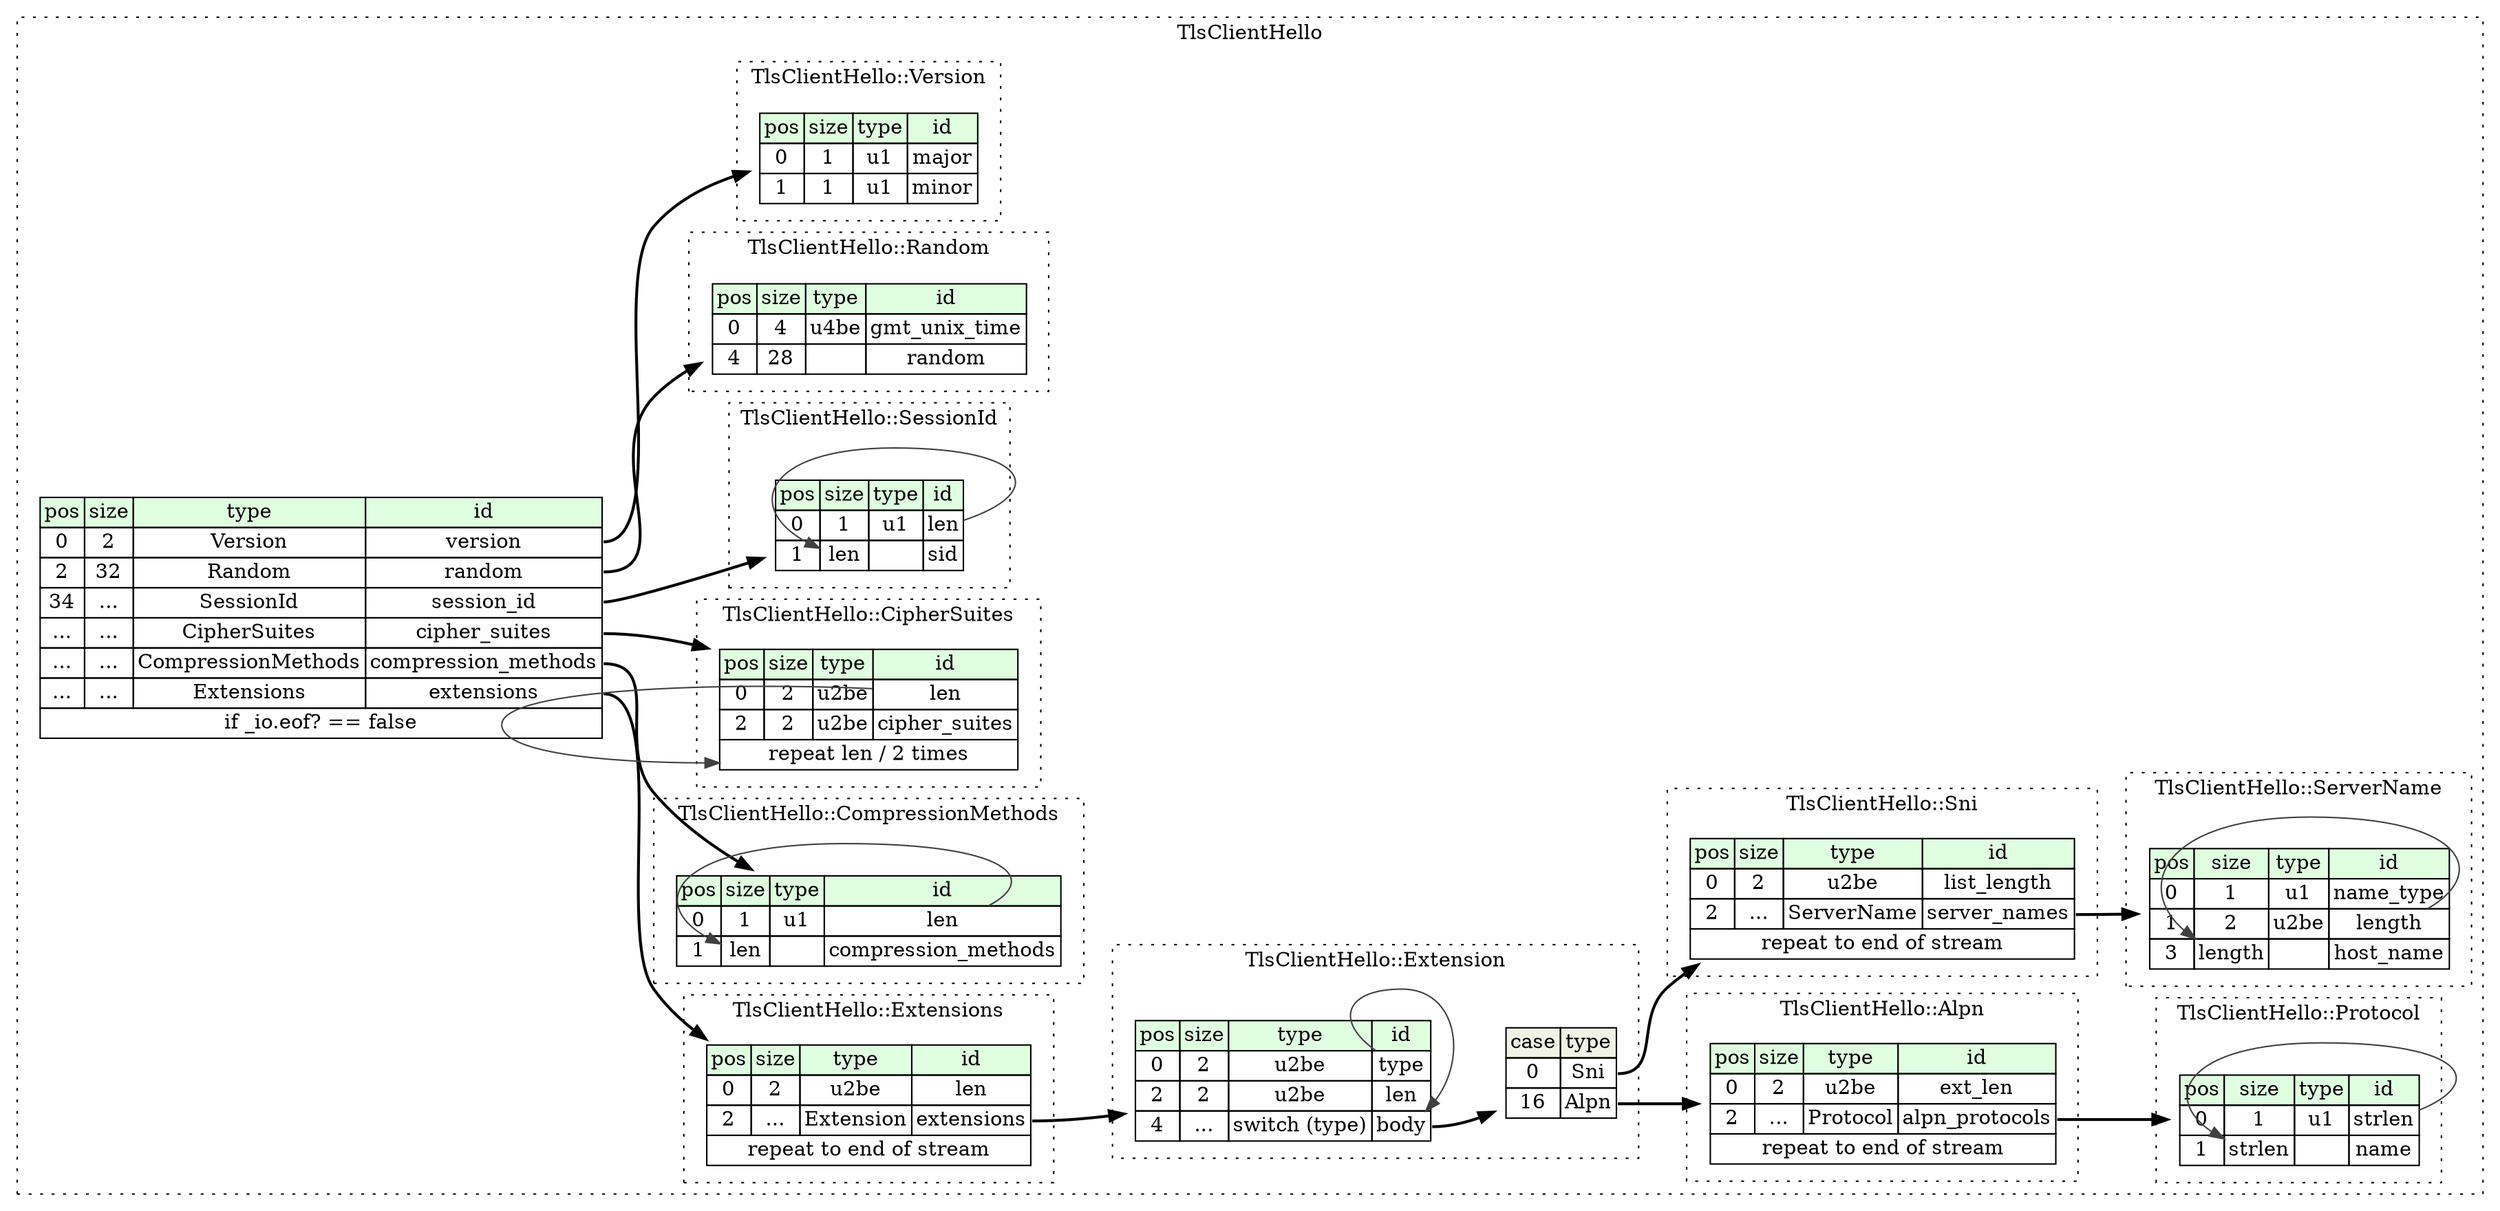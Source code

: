 digraph {
	rankdir=LR;
	node [shape=plaintext];
	subgraph cluster__tls_client_hello {
		label="TlsClientHello";
		graph[style=dotted];

		tls_client_hello__seq [label=<<TABLE BORDER="0" CELLBORDER="1" CELLSPACING="0">
			<TR><TD BGCOLOR="#E0FFE0">pos</TD><TD BGCOLOR="#E0FFE0">size</TD><TD BGCOLOR="#E0FFE0">type</TD><TD BGCOLOR="#E0FFE0">id</TD></TR>
			<TR><TD PORT="version_pos">0</TD><TD PORT="version_size">2</TD><TD>Version</TD><TD PORT="version_type">version</TD></TR>
			<TR><TD PORT="random_pos">2</TD><TD PORT="random_size">32</TD><TD>Random</TD><TD PORT="random_type">random</TD></TR>
			<TR><TD PORT="session_id_pos">34</TD><TD PORT="session_id_size">...</TD><TD>SessionId</TD><TD PORT="session_id_type">session_id</TD></TR>
			<TR><TD PORT="cipher_suites_pos">...</TD><TD PORT="cipher_suites_size">...</TD><TD>CipherSuites</TD><TD PORT="cipher_suites_type">cipher_suites</TD></TR>
			<TR><TD PORT="compression_methods_pos">...</TD><TD PORT="compression_methods_size">...</TD><TD>CompressionMethods</TD><TD PORT="compression_methods_type">compression_methods</TD></TR>
			<TR><TD PORT="extensions_pos">...</TD><TD PORT="extensions_size">...</TD><TD>Extensions</TD><TD PORT="extensions_type">extensions</TD></TR>
			<TR><TD COLSPAN="4" PORT="extensions__if">if _io.eof? == false</TD></TR>
		</TABLE>>];
		subgraph cluster__alpn {
			label="TlsClientHello::Alpn";
			graph[style=dotted];

			alpn__seq [label=<<TABLE BORDER="0" CELLBORDER="1" CELLSPACING="0">
				<TR><TD BGCOLOR="#E0FFE0">pos</TD><TD BGCOLOR="#E0FFE0">size</TD><TD BGCOLOR="#E0FFE0">type</TD><TD BGCOLOR="#E0FFE0">id</TD></TR>
				<TR><TD PORT="ext_len_pos">0</TD><TD PORT="ext_len_size">2</TD><TD>u2be</TD><TD PORT="ext_len_type">ext_len</TD></TR>
				<TR><TD PORT="alpn_protocols_pos">2</TD><TD PORT="alpn_protocols_size">...</TD><TD>Protocol</TD><TD PORT="alpn_protocols_type">alpn_protocols</TD></TR>
				<TR><TD COLSPAN="4" PORT="alpn_protocols__repeat">repeat to end of stream</TD></TR>
			</TABLE>>];
		}
		subgraph cluster__cipher_suites {
			label="TlsClientHello::CipherSuites";
			graph[style=dotted];

			cipher_suites__seq [label=<<TABLE BORDER="0" CELLBORDER="1" CELLSPACING="0">
				<TR><TD BGCOLOR="#E0FFE0">pos</TD><TD BGCOLOR="#E0FFE0">size</TD><TD BGCOLOR="#E0FFE0">type</TD><TD BGCOLOR="#E0FFE0">id</TD></TR>
				<TR><TD PORT="len_pos">0</TD><TD PORT="len_size">2</TD><TD>u2be</TD><TD PORT="len_type">len</TD></TR>
				<TR><TD PORT="cipher_suites_pos">2</TD><TD PORT="cipher_suites_size">2</TD><TD>u2be</TD><TD PORT="cipher_suites_type">cipher_suites</TD></TR>
				<TR><TD COLSPAN="4" PORT="cipher_suites__repeat">repeat len / 2 times</TD></TR>
			</TABLE>>];
		}
		subgraph cluster__compression_methods {
			label="TlsClientHello::CompressionMethods";
			graph[style=dotted];

			compression_methods__seq [label=<<TABLE BORDER="0" CELLBORDER="1" CELLSPACING="0">
				<TR><TD BGCOLOR="#E0FFE0">pos</TD><TD BGCOLOR="#E0FFE0">size</TD><TD BGCOLOR="#E0FFE0">type</TD><TD BGCOLOR="#E0FFE0">id</TD></TR>
				<TR><TD PORT="len_pos">0</TD><TD PORT="len_size">1</TD><TD>u1</TD><TD PORT="len_type">len</TD></TR>
				<TR><TD PORT="compression_methods_pos">1</TD><TD PORT="compression_methods_size">len</TD><TD></TD><TD PORT="compression_methods_type">compression_methods</TD></TR>
			</TABLE>>];
		}
		subgraph cluster__extension {
			label="TlsClientHello::Extension";
			graph[style=dotted];

			extension__seq [label=<<TABLE BORDER="0" CELLBORDER="1" CELLSPACING="0">
				<TR><TD BGCOLOR="#E0FFE0">pos</TD><TD BGCOLOR="#E0FFE0">size</TD><TD BGCOLOR="#E0FFE0">type</TD><TD BGCOLOR="#E0FFE0">id</TD></TR>
				<TR><TD PORT="type_pos">0</TD><TD PORT="type_size">2</TD><TD>u2be</TD><TD PORT="type_type">type</TD></TR>
				<TR><TD PORT="len_pos">2</TD><TD PORT="len_size">2</TD><TD>u2be</TD><TD PORT="len_type">len</TD></TR>
				<TR><TD PORT="body_pos">4</TD><TD PORT="body_size">...</TD><TD>switch (type)</TD><TD PORT="body_type">body</TD></TR>
			</TABLE>>];
extension__seq_body_switch [label=<<TABLE BORDER="0" CELLBORDER="1" CELLSPACING="0">
	<TR><TD BGCOLOR="#F0F2E4">case</TD><TD BGCOLOR="#F0F2E4">type</TD></TR>
	<TR><TD>0</TD><TD PORT="case0">Sni</TD></TR>
	<TR><TD>16</TD><TD PORT="case1">Alpn</TD></TR>
</TABLE>>];
		}
		subgraph cluster__extensions {
			label="TlsClientHello::Extensions";
			graph[style=dotted];

			extensions__seq [label=<<TABLE BORDER="0" CELLBORDER="1" CELLSPACING="0">
				<TR><TD BGCOLOR="#E0FFE0">pos</TD><TD BGCOLOR="#E0FFE0">size</TD><TD BGCOLOR="#E0FFE0">type</TD><TD BGCOLOR="#E0FFE0">id</TD></TR>
				<TR><TD PORT="len_pos">0</TD><TD PORT="len_size">2</TD><TD>u2be</TD><TD PORT="len_type">len</TD></TR>
				<TR><TD PORT="extensions_pos">2</TD><TD PORT="extensions_size">...</TD><TD>Extension</TD><TD PORT="extensions_type">extensions</TD></TR>
				<TR><TD COLSPAN="4" PORT="extensions__repeat">repeat to end of stream</TD></TR>
			</TABLE>>];
		}
		subgraph cluster__protocol {
			label="TlsClientHello::Protocol";
			graph[style=dotted];

			protocol__seq [label=<<TABLE BORDER="0" CELLBORDER="1" CELLSPACING="0">
				<TR><TD BGCOLOR="#E0FFE0">pos</TD><TD BGCOLOR="#E0FFE0">size</TD><TD BGCOLOR="#E0FFE0">type</TD><TD BGCOLOR="#E0FFE0">id</TD></TR>
				<TR><TD PORT="strlen_pos">0</TD><TD PORT="strlen_size">1</TD><TD>u1</TD><TD PORT="strlen_type">strlen</TD></TR>
				<TR><TD PORT="name_pos">1</TD><TD PORT="name_size">strlen</TD><TD></TD><TD PORT="name_type">name</TD></TR>
			</TABLE>>];
		}
		subgraph cluster__random {
			label="TlsClientHello::Random";
			graph[style=dotted];

			random__seq [label=<<TABLE BORDER="0" CELLBORDER="1" CELLSPACING="0">
				<TR><TD BGCOLOR="#E0FFE0">pos</TD><TD BGCOLOR="#E0FFE0">size</TD><TD BGCOLOR="#E0FFE0">type</TD><TD BGCOLOR="#E0FFE0">id</TD></TR>
				<TR><TD PORT="gmt_unix_time_pos">0</TD><TD PORT="gmt_unix_time_size">4</TD><TD>u4be</TD><TD PORT="gmt_unix_time_type">gmt_unix_time</TD></TR>
				<TR><TD PORT="random_pos">4</TD><TD PORT="random_size">28</TD><TD></TD><TD PORT="random_type">random</TD></TR>
			</TABLE>>];
		}
		subgraph cluster__server_name {
			label="TlsClientHello::ServerName";
			graph[style=dotted];

			server_name__seq [label=<<TABLE BORDER="0" CELLBORDER="1" CELLSPACING="0">
				<TR><TD BGCOLOR="#E0FFE0">pos</TD><TD BGCOLOR="#E0FFE0">size</TD><TD BGCOLOR="#E0FFE0">type</TD><TD BGCOLOR="#E0FFE0">id</TD></TR>
				<TR><TD PORT="name_type_pos">0</TD><TD PORT="name_type_size">1</TD><TD>u1</TD><TD PORT="name_type_type">name_type</TD></TR>
				<TR><TD PORT="length_pos">1</TD><TD PORT="length_size">2</TD><TD>u2be</TD><TD PORT="length_type">length</TD></TR>
				<TR><TD PORT="host_name_pos">3</TD><TD PORT="host_name_size">length</TD><TD></TD><TD PORT="host_name_type">host_name</TD></TR>
			</TABLE>>];
		}
		subgraph cluster__session_id {
			label="TlsClientHello::SessionId";
			graph[style=dotted];

			session_id__seq [label=<<TABLE BORDER="0" CELLBORDER="1" CELLSPACING="0">
				<TR><TD BGCOLOR="#E0FFE0">pos</TD><TD BGCOLOR="#E0FFE0">size</TD><TD BGCOLOR="#E0FFE0">type</TD><TD BGCOLOR="#E0FFE0">id</TD></TR>
				<TR><TD PORT="len_pos">0</TD><TD PORT="len_size">1</TD><TD>u1</TD><TD PORT="len_type">len</TD></TR>
				<TR><TD PORT="sid_pos">1</TD><TD PORT="sid_size">len</TD><TD></TD><TD PORT="sid_type">sid</TD></TR>
			</TABLE>>];
		}
		subgraph cluster__sni {
			label="TlsClientHello::Sni";
			graph[style=dotted];

			sni__seq [label=<<TABLE BORDER="0" CELLBORDER="1" CELLSPACING="0">
				<TR><TD BGCOLOR="#E0FFE0">pos</TD><TD BGCOLOR="#E0FFE0">size</TD><TD BGCOLOR="#E0FFE0">type</TD><TD BGCOLOR="#E0FFE0">id</TD></TR>
				<TR><TD PORT="list_length_pos">0</TD><TD PORT="list_length_size">2</TD><TD>u2be</TD><TD PORT="list_length_type">list_length</TD></TR>
				<TR><TD PORT="server_names_pos">2</TD><TD PORT="server_names_size">...</TD><TD>ServerName</TD><TD PORT="server_names_type">server_names</TD></TR>
				<TR><TD COLSPAN="4" PORT="server_names__repeat">repeat to end of stream</TD></TR>
			</TABLE>>];
		}
		subgraph cluster__version {
			label="TlsClientHello::Version";
			graph[style=dotted];

			version__seq [label=<<TABLE BORDER="0" CELLBORDER="1" CELLSPACING="0">
				<TR><TD BGCOLOR="#E0FFE0">pos</TD><TD BGCOLOR="#E0FFE0">size</TD><TD BGCOLOR="#E0FFE0">type</TD><TD BGCOLOR="#E0FFE0">id</TD></TR>
				<TR><TD PORT="major_pos">0</TD><TD PORT="major_size">1</TD><TD>u1</TD><TD PORT="major_type">major</TD></TR>
				<TR><TD PORT="minor_pos">1</TD><TD PORT="minor_size">1</TD><TD>u1</TD><TD PORT="minor_type">minor</TD></TR>
			</TABLE>>];
		}
	}
	tls_client_hello__seq:version_type -> version__seq [style=bold];
	tls_client_hello__seq:random_type -> random__seq [style=bold];
	tls_client_hello__seq:session_id_type -> session_id__seq [style=bold];
	tls_client_hello__seq:cipher_suites_type -> cipher_suites__seq [style=bold];
	tls_client_hello__seq:compression_methods_type -> compression_methods__seq [style=bold];
	tls_client_hello__seq:extensions_type -> extensions__seq [style=bold];
	alpn__seq:alpn_protocols_type -> protocol__seq [style=bold];
	cipher_suites__seq:len_type -> cipher_suites__seq:cipher_suites__repeat [color="#404040"];
	compression_methods__seq:len_type -> compression_methods__seq:compression_methods_size [color="#404040"];
	extension__seq:body_type -> extension__seq_body_switch [style=bold];
	extension__seq_body_switch:case0 -> sni__seq [style=bold];
	extension__seq_body_switch:case1 -> alpn__seq [style=bold];
	extension__seq:type_type -> extension__seq:body_type [color="#404040"];
	extensions__seq:extensions_type -> extension__seq [style=bold];
	protocol__seq:strlen_type -> protocol__seq:name_size [color="#404040"];
	server_name__seq:length_type -> server_name__seq:host_name_size [color="#404040"];
	session_id__seq:len_type -> session_id__seq:sid_size [color="#404040"];
	sni__seq:server_names_type -> server_name__seq [style=bold];
}
